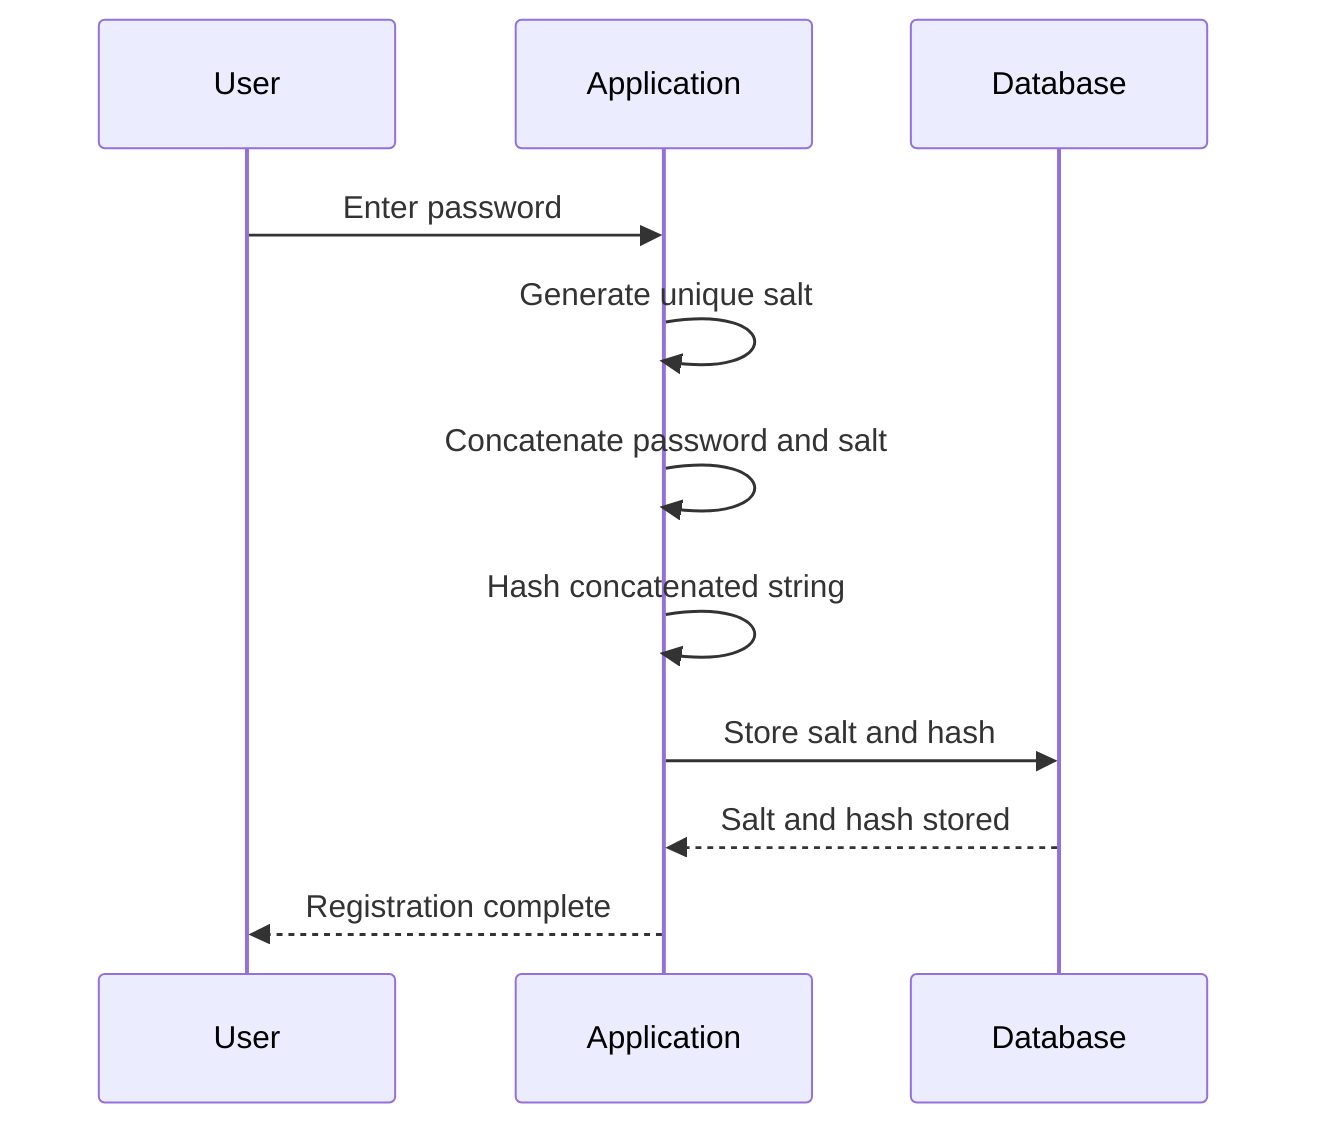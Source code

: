 sequenceDiagram
    participant User
    participant Application
    participant Database
    User->>Application: Enter password
    Application->>Application: Generate unique salt
    Application->>Application: Concatenate password and salt
    Application->>Application: Hash concatenated string
    Application->>Database: Store salt and hash
    Database-->>Application: Salt and hash stored
    Application-->>User: Registration complete